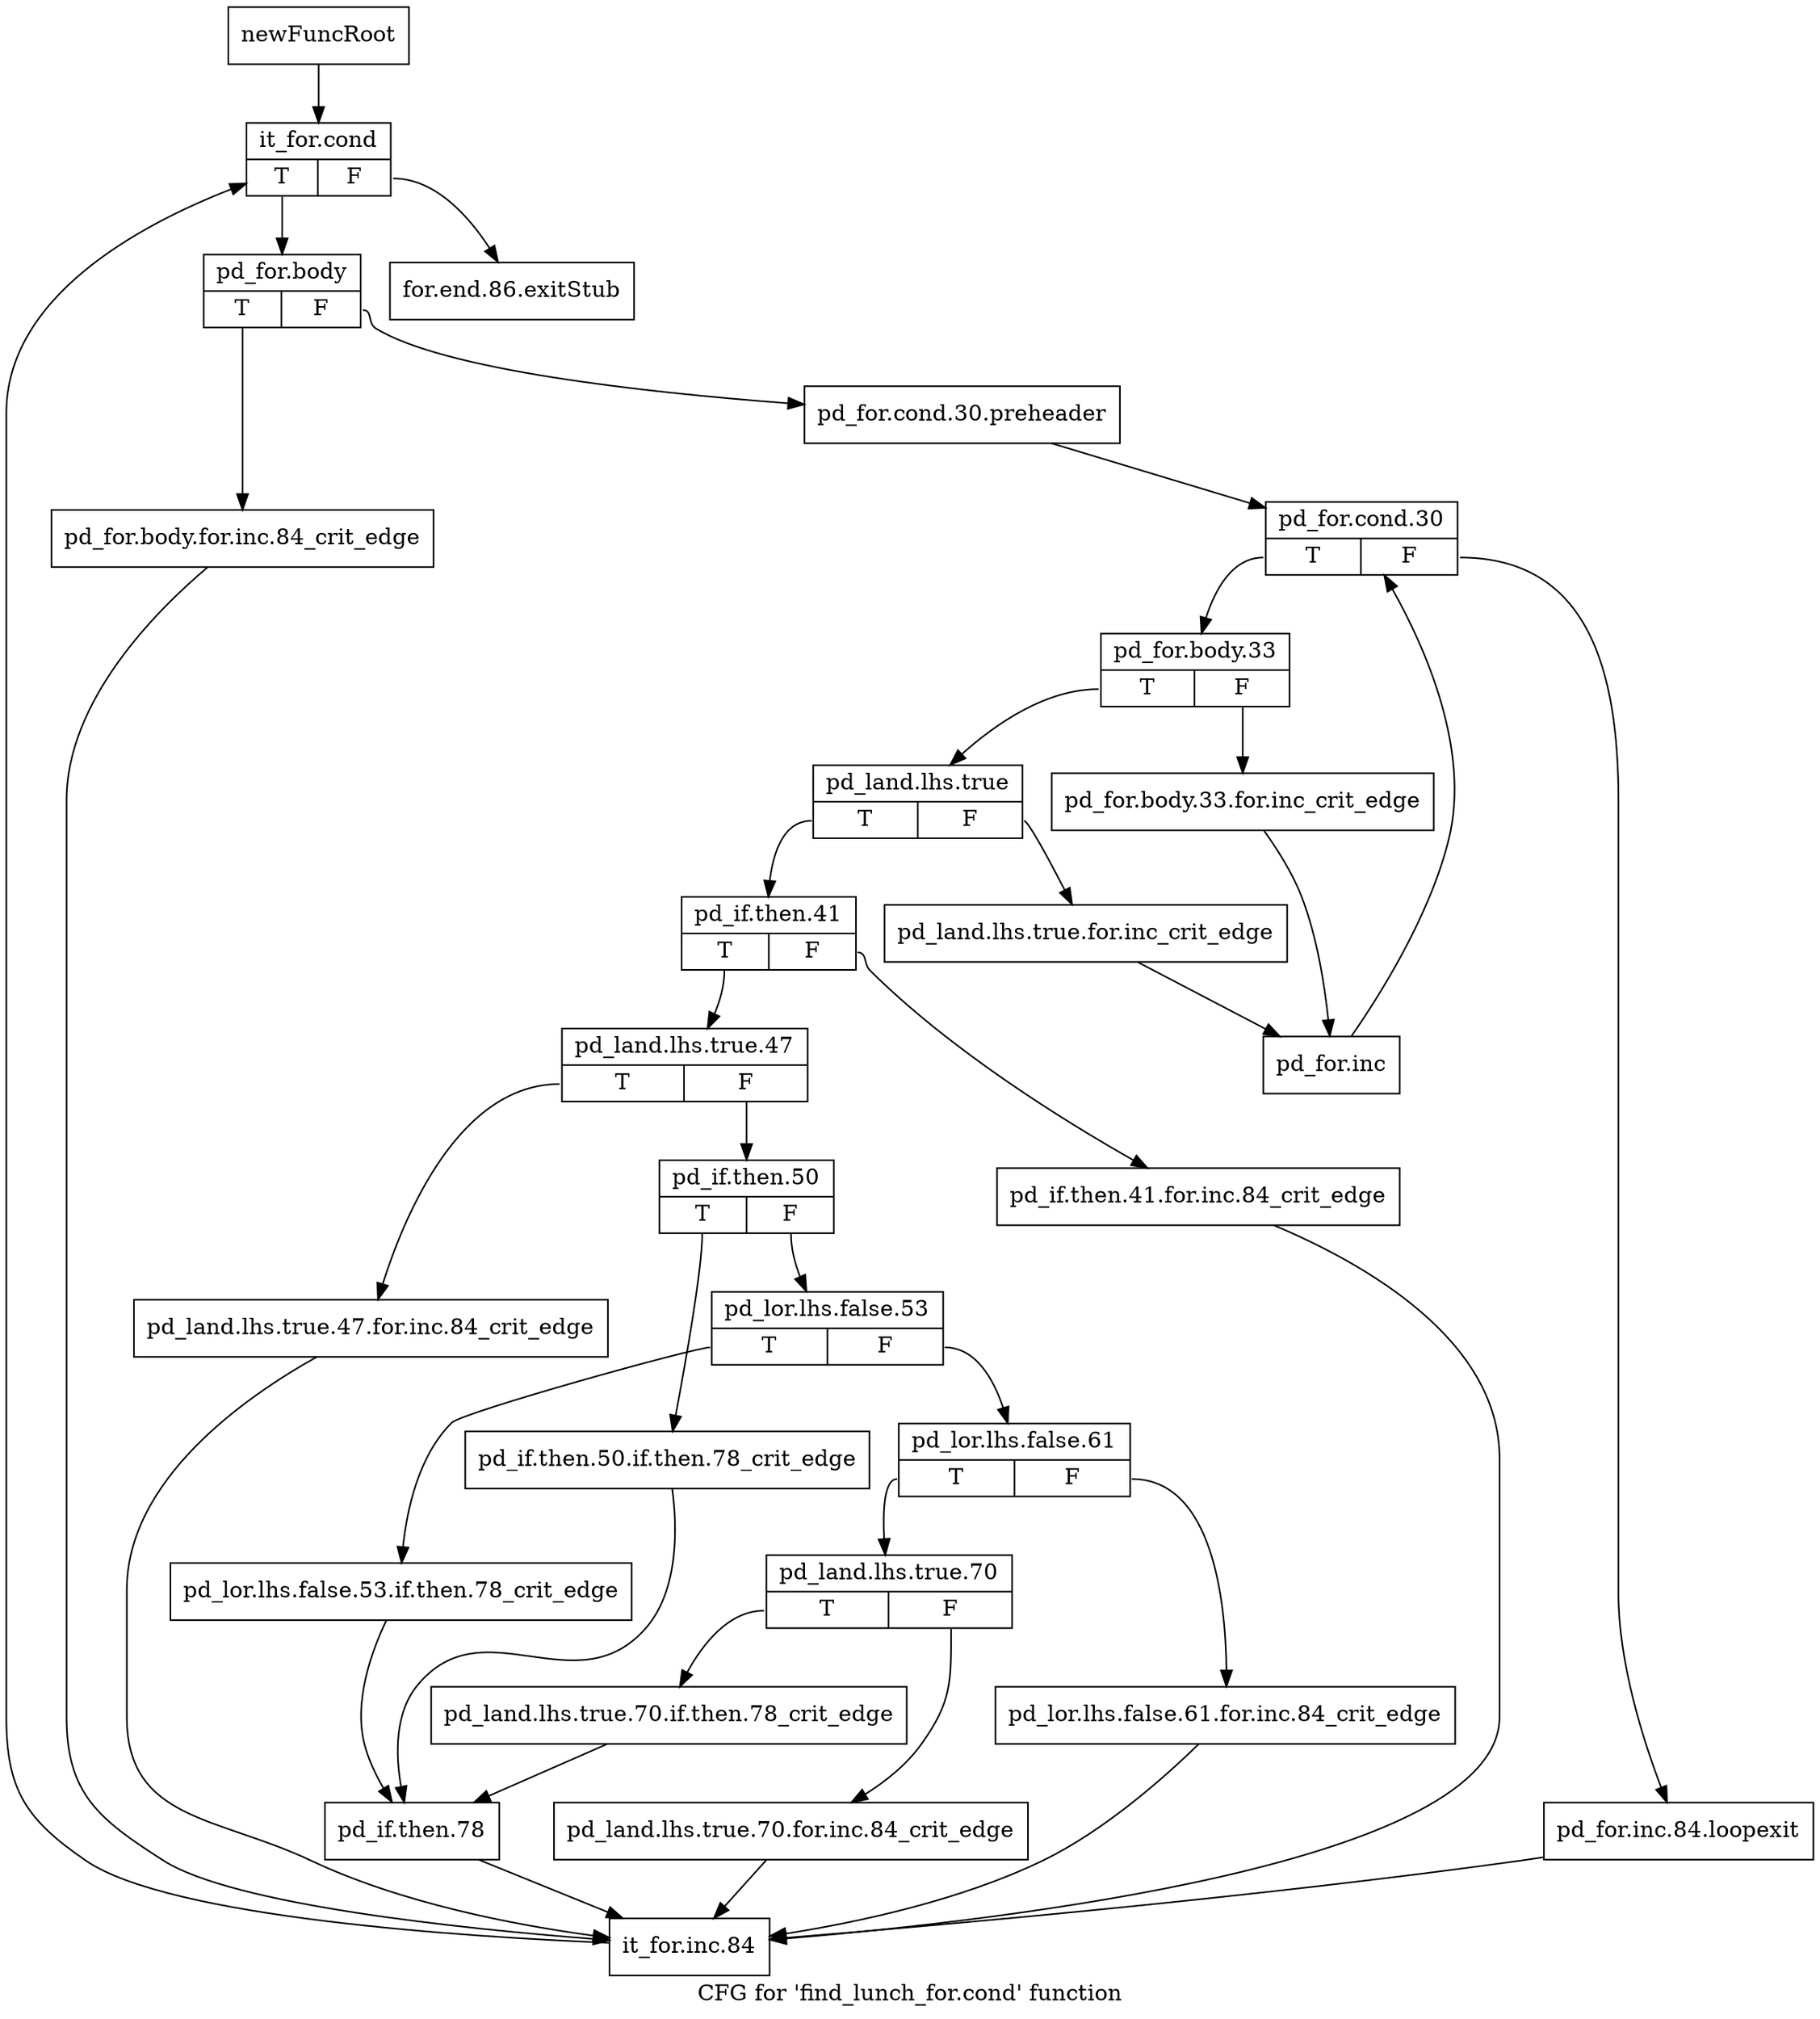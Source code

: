 digraph "CFG for 'find_lunch_for.cond' function" {
	label="CFG for 'find_lunch_for.cond' function";

	Node0x46ecc30 [shape=record,label="{newFuncRoot}"];
	Node0x46ecc30 -> Node0x46eccd0;
	Node0x46ecc80 [shape=record,label="{for.end.86.exitStub}"];
	Node0x46eccd0 [shape=record,label="{it_for.cond|{<s0>T|<s1>F}}"];
	Node0x46eccd0:s0 -> Node0x46ecd20;
	Node0x46eccd0:s1 -> Node0x46ecc80;
	Node0x46ecd20 [shape=record,label="{pd_for.body|{<s0>T|<s1>F}}"];
	Node0x46ecd20:s0 -> Node0x46ed450;
	Node0x46ecd20:s1 -> Node0x46ecd70;
	Node0x46ecd70 [shape=record,label="{pd_for.cond.30.preheader}"];
	Node0x46ecd70 -> Node0x46ecdc0;
	Node0x46ecdc0 [shape=record,label="{pd_for.cond.30|{<s0>T|<s1>F}}"];
	Node0x46ecdc0:s0 -> Node0x46ece60;
	Node0x46ecdc0:s1 -> Node0x46ece10;
	Node0x46ece10 [shape=record,label="{pd_for.inc.84.loopexit}"];
	Node0x46ece10 -> Node0x46ed4a0;
	Node0x46ece60 [shape=record,label="{pd_for.body.33|{<s0>T|<s1>F}}"];
	Node0x46ece60:s0 -> Node0x46ecf00;
	Node0x46ece60:s1 -> Node0x46eceb0;
	Node0x46eceb0 [shape=record,label="{pd_for.body.33.for.inc_crit_edge}"];
	Node0x46eceb0 -> Node0x46ecfa0;
	Node0x46ecf00 [shape=record,label="{pd_land.lhs.true|{<s0>T|<s1>F}}"];
	Node0x46ecf00:s0 -> Node0x46ecff0;
	Node0x46ecf00:s1 -> Node0x46ecf50;
	Node0x46ecf50 [shape=record,label="{pd_land.lhs.true.for.inc_crit_edge}"];
	Node0x46ecf50 -> Node0x46ecfa0;
	Node0x46ecfa0 [shape=record,label="{pd_for.inc}"];
	Node0x46ecfa0 -> Node0x46ecdc0;
	Node0x46ecff0 [shape=record,label="{pd_if.then.41|{<s0>T|<s1>F}}"];
	Node0x46ecff0:s0 -> Node0x46ed090;
	Node0x46ecff0:s1 -> Node0x46ed040;
	Node0x46ed040 [shape=record,label="{pd_if.then.41.for.inc.84_crit_edge}"];
	Node0x46ed040 -> Node0x46ed4a0;
	Node0x46ed090 [shape=record,label="{pd_land.lhs.true.47|{<s0>T|<s1>F}}"];
	Node0x46ed090:s0 -> Node0x46ed400;
	Node0x46ed090:s1 -> Node0x46ed0e0;
	Node0x46ed0e0 [shape=record,label="{pd_if.then.50|{<s0>T|<s1>F}}"];
	Node0x46ed0e0:s0 -> Node0x46ed360;
	Node0x46ed0e0:s1 -> Node0x46ed130;
	Node0x46ed130 [shape=record,label="{pd_lor.lhs.false.53|{<s0>T|<s1>F}}"];
	Node0x46ed130:s0 -> Node0x46ed310;
	Node0x46ed130:s1 -> Node0x46ed180;
	Node0x46ed180 [shape=record,label="{pd_lor.lhs.false.61|{<s0>T|<s1>F}}"];
	Node0x46ed180:s0 -> Node0x46ed220;
	Node0x46ed180:s1 -> Node0x46ed1d0;
	Node0x46ed1d0 [shape=record,label="{pd_lor.lhs.false.61.for.inc.84_crit_edge}"];
	Node0x46ed1d0 -> Node0x46ed4a0;
	Node0x46ed220 [shape=record,label="{pd_land.lhs.true.70|{<s0>T|<s1>F}}"];
	Node0x46ed220:s0 -> Node0x46ed2c0;
	Node0x46ed220:s1 -> Node0x46ed270;
	Node0x46ed270 [shape=record,label="{pd_land.lhs.true.70.for.inc.84_crit_edge}"];
	Node0x46ed270 -> Node0x46ed4a0;
	Node0x46ed2c0 [shape=record,label="{pd_land.lhs.true.70.if.then.78_crit_edge}"];
	Node0x46ed2c0 -> Node0x46ed3b0;
	Node0x46ed310 [shape=record,label="{pd_lor.lhs.false.53.if.then.78_crit_edge}"];
	Node0x46ed310 -> Node0x46ed3b0;
	Node0x46ed360 [shape=record,label="{pd_if.then.50.if.then.78_crit_edge}"];
	Node0x46ed360 -> Node0x46ed3b0;
	Node0x46ed3b0 [shape=record,label="{pd_if.then.78}"];
	Node0x46ed3b0 -> Node0x46ed4a0;
	Node0x46ed400 [shape=record,label="{pd_land.lhs.true.47.for.inc.84_crit_edge}"];
	Node0x46ed400 -> Node0x46ed4a0;
	Node0x46ed450 [shape=record,label="{pd_for.body.for.inc.84_crit_edge}"];
	Node0x46ed450 -> Node0x46ed4a0;
	Node0x46ed4a0 [shape=record,label="{it_for.inc.84}"];
	Node0x46ed4a0 -> Node0x46eccd0;
}
